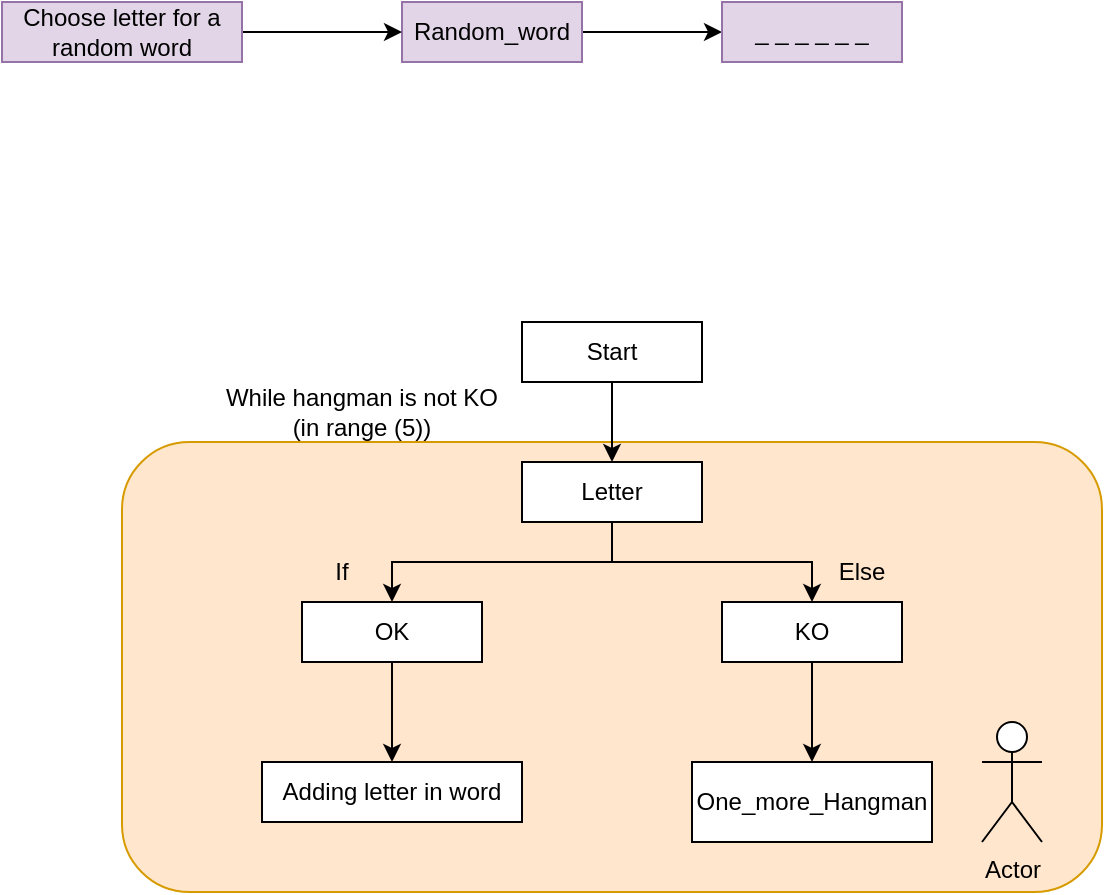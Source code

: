 <mxfile version="20.1.4" type="github">
  <diagram id="WuRpuoDM737MqYio57hu" name="Page-1">
    <mxGraphModel dx="946" dy="725" grid="1" gridSize="10" guides="1" tooltips="1" connect="1" arrows="1" fold="1" page="1" pageScale="1" pageWidth="827" pageHeight="1169" math="0" shadow="0">
      <root>
        <mxCell id="0" />
        <mxCell id="1" parent="0" />
        <mxCell id="tSlyqh6sYOtIdpk0KEPe-13" value="" style="rounded=1;whiteSpace=wrap;html=1;fillStyle=auto;fillColor=#ffe6cc;strokeColor=#d79b00;" vertex="1" parent="1">
          <mxGeometry x="140" y="310" width="490" height="225" as="geometry" />
        </mxCell>
        <mxCell id="tSlyqh6sYOtIdpk0KEPe-14" style="edgeStyle=orthogonalEdgeStyle;rounded=0;orthogonalLoop=1;jettySize=auto;html=1;exitX=0.5;exitY=1;exitDx=0;exitDy=0;" edge="1" parent="1" source="tSlyqh6sYOtIdpk0KEPe-1" target="tSlyqh6sYOtIdpk0KEPe-2">
          <mxGeometry relative="1" as="geometry" />
        </mxCell>
        <mxCell id="tSlyqh6sYOtIdpk0KEPe-1" value="Start" style="rounded=0;whiteSpace=wrap;html=1;" vertex="1" parent="1">
          <mxGeometry x="340" y="250" width="90" height="30" as="geometry" />
        </mxCell>
        <mxCell id="tSlyqh6sYOtIdpk0KEPe-5" style="edgeStyle=orthogonalEdgeStyle;rounded=0;orthogonalLoop=1;jettySize=auto;html=1;exitX=0.5;exitY=1;exitDx=0;exitDy=0;entryX=0.5;entryY=0;entryDx=0;entryDy=0;" edge="1" parent="1" source="tSlyqh6sYOtIdpk0KEPe-2" target="tSlyqh6sYOtIdpk0KEPe-3">
          <mxGeometry relative="1" as="geometry" />
        </mxCell>
        <mxCell id="tSlyqh6sYOtIdpk0KEPe-7" style="edgeStyle=orthogonalEdgeStyle;rounded=0;orthogonalLoop=1;jettySize=auto;html=1;exitX=0.5;exitY=1;exitDx=0;exitDy=0;entryX=0.5;entryY=0;entryDx=0;entryDy=0;" edge="1" parent="1" source="tSlyqh6sYOtIdpk0KEPe-2" target="tSlyqh6sYOtIdpk0KEPe-4">
          <mxGeometry relative="1" as="geometry" />
        </mxCell>
        <mxCell id="tSlyqh6sYOtIdpk0KEPe-2" value="Letter" style="rounded=0;whiteSpace=wrap;html=1;" vertex="1" parent="1">
          <mxGeometry x="340" y="320" width="90" height="30" as="geometry" />
        </mxCell>
        <mxCell id="tSlyqh6sYOtIdpk0KEPe-10" style="edgeStyle=orthogonalEdgeStyle;rounded=0;orthogonalLoop=1;jettySize=auto;html=1;exitX=0.5;exitY=1;exitDx=0;exitDy=0;entryX=0.5;entryY=0;entryDx=0;entryDy=0;" edge="1" parent="1" source="tSlyqh6sYOtIdpk0KEPe-3" target="tSlyqh6sYOtIdpk0KEPe-9">
          <mxGeometry relative="1" as="geometry" />
        </mxCell>
        <mxCell id="tSlyqh6sYOtIdpk0KEPe-3" value="OK" style="rounded=0;whiteSpace=wrap;html=1;" vertex="1" parent="1">
          <mxGeometry x="230" y="390" width="90" height="30" as="geometry" />
        </mxCell>
        <mxCell id="tSlyqh6sYOtIdpk0KEPe-12" style="edgeStyle=orthogonalEdgeStyle;rounded=0;orthogonalLoop=1;jettySize=auto;html=1;exitX=0.5;exitY=1;exitDx=0;exitDy=0;" edge="1" parent="1" source="tSlyqh6sYOtIdpk0KEPe-4" target="tSlyqh6sYOtIdpk0KEPe-11">
          <mxGeometry relative="1" as="geometry" />
        </mxCell>
        <mxCell id="tSlyqh6sYOtIdpk0KEPe-4" value="KO" style="rounded=0;whiteSpace=wrap;html=1;" vertex="1" parent="1">
          <mxGeometry x="440" y="390" width="90" height="30" as="geometry" />
        </mxCell>
        <mxCell id="tSlyqh6sYOtIdpk0KEPe-9" value="Adding letter in word" style="rounded=0;whiteSpace=wrap;html=1;" vertex="1" parent="1">
          <mxGeometry x="210" y="470" width="130" height="30" as="geometry" />
        </mxCell>
        <mxCell id="tSlyqh6sYOtIdpk0KEPe-11" value="One_more_Hangman" style="rounded=0;whiteSpace=wrap;html=1;" vertex="1" parent="1">
          <mxGeometry x="425" y="470" width="120" height="40" as="geometry" />
        </mxCell>
        <mxCell id="tSlyqh6sYOtIdpk0KEPe-15" value="Actor" style="shape=umlActor;verticalLabelPosition=bottom;verticalAlign=top;html=1;outlineConnect=0;fillStyle=auto;" vertex="1" parent="1">
          <mxGeometry x="570" y="450" width="30" height="60" as="geometry" />
        </mxCell>
        <mxCell id="tSlyqh6sYOtIdpk0KEPe-16" value="If" style="text;html=1;strokeColor=none;fillColor=none;align=center;verticalAlign=middle;whiteSpace=wrap;rounded=0;fillStyle=auto;" vertex="1" parent="1">
          <mxGeometry x="220" y="360" width="60" height="30" as="geometry" />
        </mxCell>
        <mxCell id="tSlyqh6sYOtIdpk0KEPe-18" value="Else" style="text;html=1;strokeColor=none;fillColor=none;align=center;verticalAlign=middle;whiteSpace=wrap;rounded=0;fillStyle=auto;" vertex="1" parent="1">
          <mxGeometry x="480" y="360" width="60" height="30" as="geometry" />
        </mxCell>
        <mxCell id="tSlyqh6sYOtIdpk0KEPe-19" value="While hangman is not KO (in range (5))" style="text;html=1;strokeColor=none;fillColor=none;align=center;verticalAlign=middle;whiteSpace=wrap;rounded=0;fillStyle=auto;" vertex="1" parent="1">
          <mxGeometry x="190" y="280" width="140" height="30" as="geometry" />
        </mxCell>
        <mxCell id="tSlyqh6sYOtIdpk0KEPe-25" style="edgeStyle=orthogonalEdgeStyle;rounded=0;orthogonalLoop=1;jettySize=auto;html=1;exitX=1;exitY=0.5;exitDx=0;exitDy=0;entryX=0;entryY=0.5;entryDx=0;entryDy=0;" edge="1" parent="1" source="tSlyqh6sYOtIdpk0KEPe-20" target="tSlyqh6sYOtIdpk0KEPe-24">
          <mxGeometry relative="1" as="geometry" />
        </mxCell>
        <mxCell id="tSlyqh6sYOtIdpk0KEPe-20" value="Random_word" style="rounded=0;whiteSpace=wrap;html=1;fillColor=#e1d5e7;strokeColor=#9673a6;" vertex="1" parent="1">
          <mxGeometry x="280" y="90" width="90" height="30" as="geometry" />
        </mxCell>
        <mxCell id="tSlyqh6sYOtIdpk0KEPe-23" style="edgeStyle=orthogonalEdgeStyle;rounded=0;orthogonalLoop=1;jettySize=auto;html=1;exitX=1;exitY=0.5;exitDx=0;exitDy=0;entryX=0;entryY=0.5;entryDx=0;entryDy=0;" edge="1" parent="1" source="tSlyqh6sYOtIdpk0KEPe-22" target="tSlyqh6sYOtIdpk0KEPe-20">
          <mxGeometry relative="1" as="geometry" />
        </mxCell>
        <mxCell id="tSlyqh6sYOtIdpk0KEPe-22" value="Choose letter for a random word" style="rounded=0;whiteSpace=wrap;html=1;fillColor=#e1d5e7;strokeColor=#9673a6;" vertex="1" parent="1">
          <mxGeometry x="80" y="90" width="120" height="30" as="geometry" />
        </mxCell>
        <mxCell id="tSlyqh6sYOtIdpk0KEPe-24" value="_ _ _ _ _ _" style="rounded=0;whiteSpace=wrap;html=1;fillColor=#e1d5e7;strokeColor=#9673a6;" vertex="1" parent="1">
          <mxGeometry x="440" y="90" width="90" height="30" as="geometry" />
        </mxCell>
      </root>
    </mxGraphModel>
  </diagram>
</mxfile>
